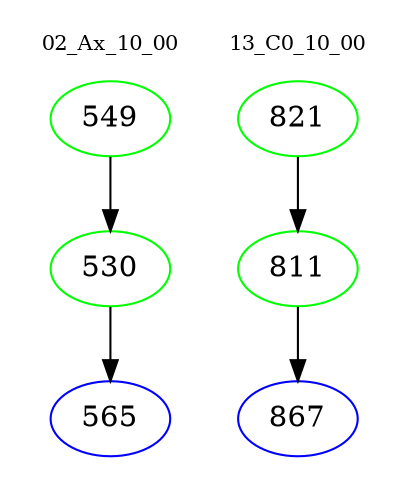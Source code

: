 digraph{
subgraph cluster_0 {
color = white
label = "02_Ax_10_00";
fontsize=10;
T0_549 [label="549", color="green"]
T0_549 -> T0_530 [color="black"]
T0_530 [label="530", color="green"]
T0_530 -> T0_565 [color="black"]
T0_565 [label="565", color="blue"]
}
subgraph cluster_1 {
color = white
label = "13_C0_10_00";
fontsize=10;
T1_821 [label="821", color="green"]
T1_821 -> T1_811 [color="black"]
T1_811 [label="811", color="green"]
T1_811 -> T1_867 [color="black"]
T1_867 [label="867", color="blue"]
}
}
